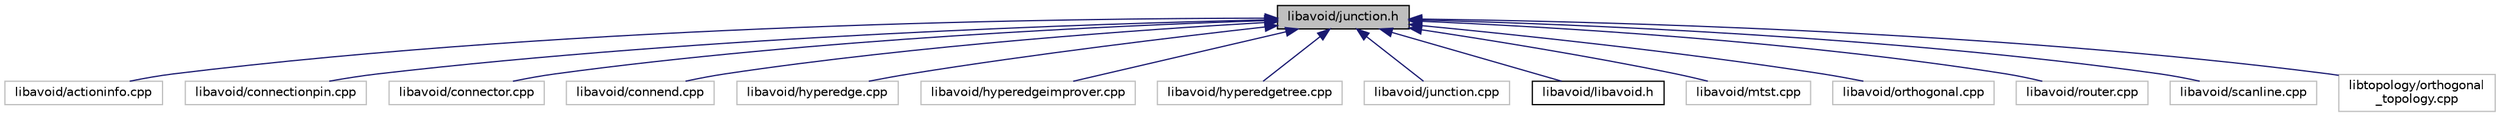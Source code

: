digraph "libavoid/junction.h"
{
  edge [fontname="Helvetica",fontsize="10",labelfontname="Helvetica",labelfontsize="10"];
  node [fontname="Helvetica",fontsize="10",shape=record];
  Node16 [label="libavoid/junction.h",height=0.2,width=0.4,color="black", fillcolor="grey75", style="filled", fontcolor="black"];
  Node16 -> Node17 [dir="back",color="midnightblue",fontsize="10",style="solid",fontname="Helvetica"];
  Node17 [label="libavoid/actioninfo.cpp",height=0.2,width=0.4,color="grey75", fillcolor="white", style="filled"];
  Node16 -> Node18 [dir="back",color="midnightblue",fontsize="10",style="solid",fontname="Helvetica"];
  Node18 [label="libavoid/connectionpin.cpp",height=0.2,width=0.4,color="grey75", fillcolor="white", style="filled"];
  Node16 -> Node19 [dir="back",color="midnightblue",fontsize="10",style="solid",fontname="Helvetica"];
  Node19 [label="libavoid/connector.cpp",height=0.2,width=0.4,color="grey75", fillcolor="white", style="filled"];
  Node16 -> Node20 [dir="back",color="midnightblue",fontsize="10",style="solid",fontname="Helvetica"];
  Node20 [label="libavoid/connend.cpp",height=0.2,width=0.4,color="grey75", fillcolor="white", style="filled"];
  Node16 -> Node21 [dir="back",color="midnightblue",fontsize="10",style="solid",fontname="Helvetica"];
  Node21 [label="libavoid/hyperedge.cpp",height=0.2,width=0.4,color="grey75", fillcolor="white", style="filled"];
  Node16 -> Node22 [dir="back",color="midnightblue",fontsize="10",style="solid",fontname="Helvetica"];
  Node22 [label="libavoid/hyperedgeimprover.cpp",height=0.2,width=0.4,color="grey75", fillcolor="white", style="filled"];
  Node16 -> Node23 [dir="back",color="midnightblue",fontsize="10",style="solid",fontname="Helvetica"];
  Node23 [label="libavoid/hyperedgetree.cpp",height=0.2,width=0.4,color="grey75", fillcolor="white", style="filled"];
  Node16 -> Node24 [dir="back",color="midnightblue",fontsize="10",style="solid",fontname="Helvetica"];
  Node24 [label="libavoid/junction.cpp",height=0.2,width=0.4,color="grey75", fillcolor="white", style="filled"];
  Node16 -> Node25 [dir="back",color="midnightblue",fontsize="10",style="solid",fontname="Helvetica"];
  Node25 [label="libavoid/libavoid.h",height=0.2,width=0.4,color="black", fillcolor="white", style="filled",URL="$libavoid_8h.html",tooltip="Standard libavoid include file which includes all libavoid header files. "];
  Node16 -> Node26 [dir="back",color="midnightblue",fontsize="10",style="solid",fontname="Helvetica"];
  Node26 [label="libavoid/mtst.cpp",height=0.2,width=0.4,color="grey75", fillcolor="white", style="filled"];
  Node16 -> Node27 [dir="back",color="midnightblue",fontsize="10",style="solid",fontname="Helvetica"];
  Node27 [label="libavoid/orthogonal.cpp",height=0.2,width=0.4,color="grey75", fillcolor="white", style="filled"];
  Node16 -> Node28 [dir="back",color="midnightblue",fontsize="10",style="solid",fontname="Helvetica"];
  Node28 [label="libavoid/router.cpp",height=0.2,width=0.4,color="grey75", fillcolor="white", style="filled"];
  Node16 -> Node29 [dir="back",color="midnightblue",fontsize="10",style="solid",fontname="Helvetica"];
  Node29 [label="libavoid/scanline.cpp",height=0.2,width=0.4,color="grey75", fillcolor="white", style="filled"];
  Node16 -> Node30 [dir="back",color="midnightblue",fontsize="10",style="solid",fontname="Helvetica"];
  Node30 [label="libtopology/orthogonal\l_topology.cpp",height=0.2,width=0.4,color="grey75", fillcolor="white", style="filled"];
}

